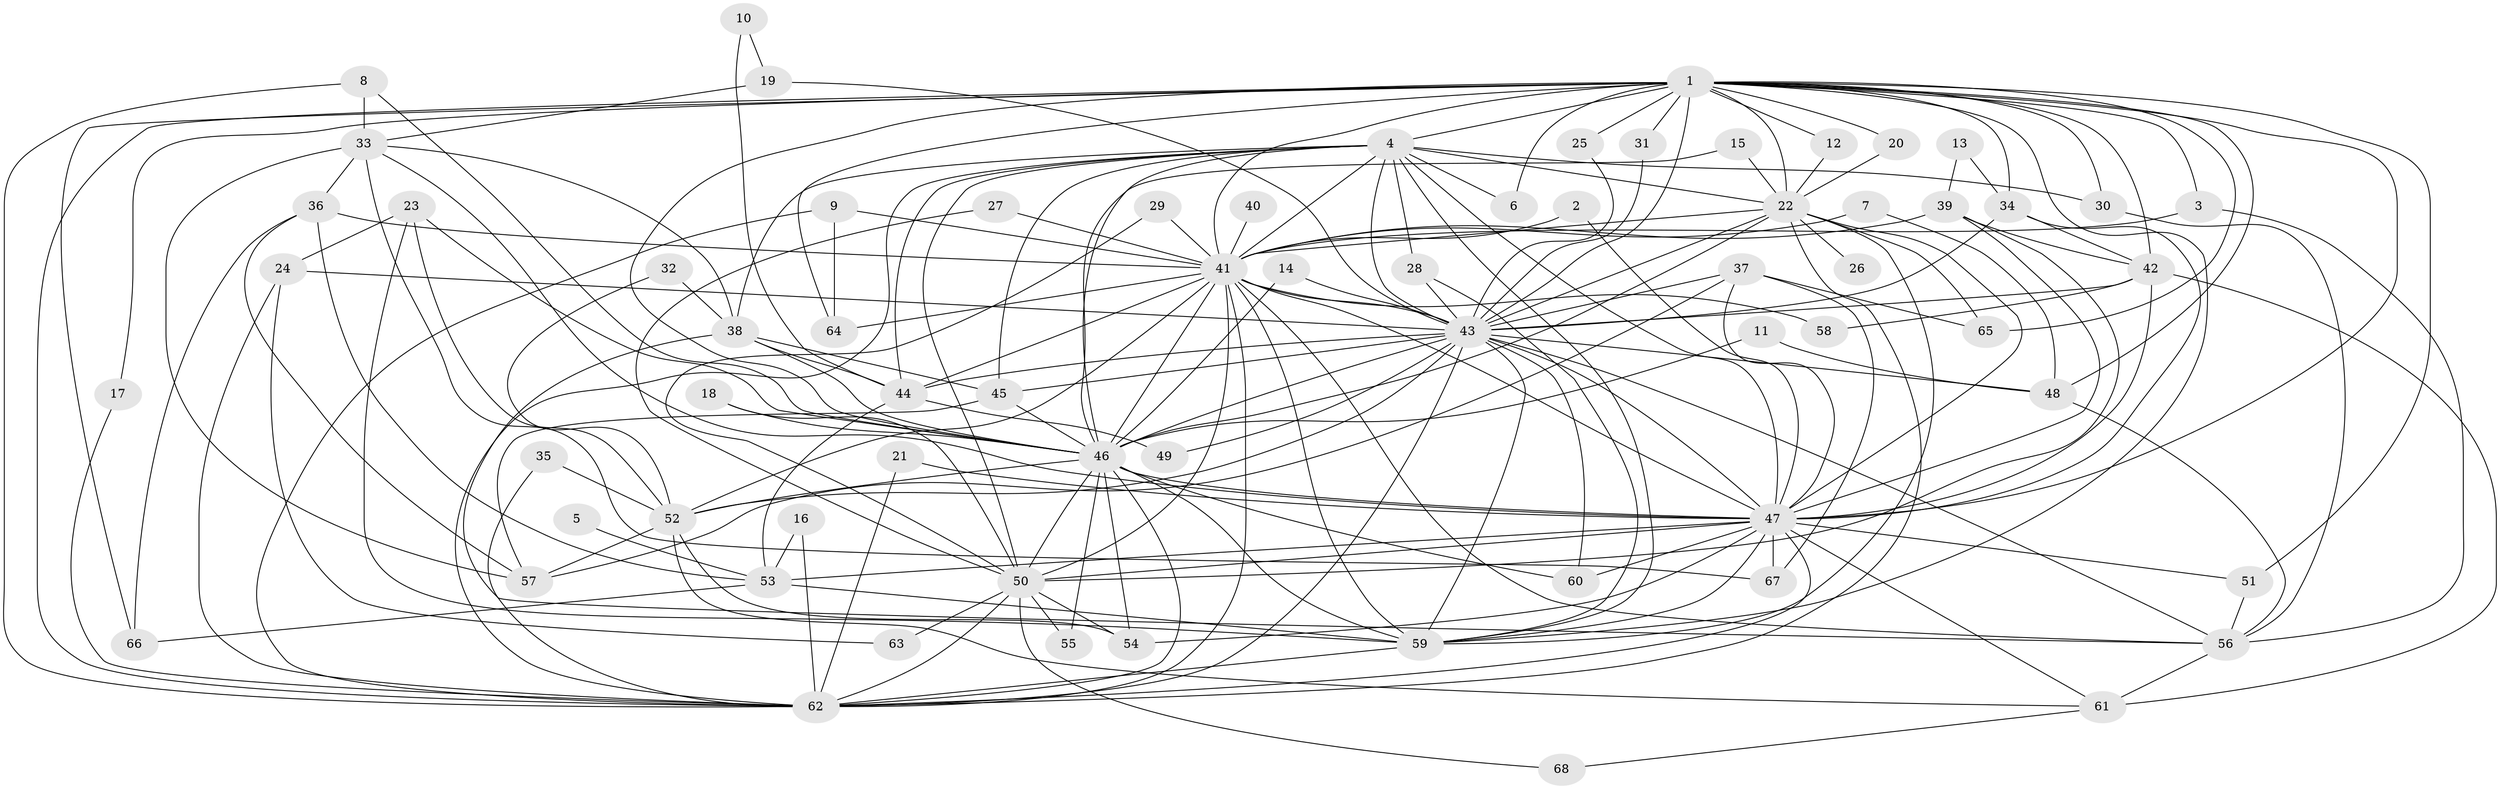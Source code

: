 // original degree distribution, {15: 0.007407407407407408, 21: 0.007407407407407408, 20: 0.007407407407407408, 16: 0.014814814814814815, 31: 0.014814814814814815, 27: 0.007407407407407408, 17: 0.007407407407407408, 29: 0.007407407407407408, 5: 0.06666666666666667, 13: 0.007407407407407408, 9: 0.007407407407407408, 3: 0.18518518518518517, 2: 0.5333333333333333, 8: 0.007407407407407408, 4: 0.08888888888888889, 7: 0.007407407407407408, 6: 0.022222222222222223}
// Generated by graph-tools (version 1.1) at 2025/25/03/09/25 03:25:40]
// undirected, 68 vertices, 187 edges
graph export_dot {
graph [start="1"]
  node [color=gray90,style=filled];
  1;
  2;
  3;
  4;
  5;
  6;
  7;
  8;
  9;
  10;
  11;
  12;
  13;
  14;
  15;
  16;
  17;
  18;
  19;
  20;
  21;
  22;
  23;
  24;
  25;
  26;
  27;
  28;
  29;
  30;
  31;
  32;
  33;
  34;
  35;
  36;
  37;
  38;
  39;
  40;
  41;
  42;
  43;
  44;
  45;
  46;
  47;
  48;
  49;
  50;
  51;
  52;
  53;
  54;
  55;
  56;
  57;
  58;
  59;
  60;
  61;
  62;
  63;
  64;
  65;
  66;
  67;
  68;
  1 -- 3 [weight=1.0];
  1 -- 4 [weight=2.0];
  1 -- 6 [weight=1.0];
  1 -- 12 [weight=1.0];
  1 -- 17 [weight=1.0];
  1 -- 20 [weight=1.0];
  1 -- 22 [weight=2.0];
  1 -- 25 [weight=1.0];
  1 -- 30 [weight=1.0];
  1 -- 31 [weight=1.0];
  1 -- 34 [weight=1.0];
  1 -- 41 [weight=2.0];
  1 -- 42 [weight=1.0];
  1 -- 43 [weight=2.0];
  1 -- 46 [weight=2.0];
  1 -- 47 [weight=3.0];
  1 -- 48 [weight=1.0];
  1 -- 51 [weight=1.0];
  1 -- 59 [weight=3.0];
  1 -- 62 [weight=3.0];
  1 -- 64 [weight=1.0];
  1 -- 65 [weight=1.0];
  1 -- 66 [weight=2.0];
  2 -- 41 [weight=1.0];
  2 -- 47 [weight=1.0];
  3 -- 41 [weight=1.0];
  3 -- 56 [weight=1.0];
  4 -- 6 [weight=1.0];
  4 -- 22 [weight=1.0];
  4 -- 28 [weight=1.0];
  4 -- 30 [weight=1.0];
  4 -- 38 [weight=1.0];
  4 -- 41 [weight=1.0];
  4 -- 43 [weight=1.0];
  4 -- 44 [weight=1.0];
  4 -- 45 [weight=1.0];
  4 -- 46 [weight=1.0];
  4 -- 47 [weight=1.0];
  4 -- 50 [weight=1.0];
  4 -- 59 [weight=1.0];
  4 -- 62 [weight=1.0];
  5 -- 53 [weight=1.0];
  7 -- 41 [weight=1.0];
  7 -- 48 [weight=1.0];
  8 -- 33 [weight=1.0];
  8 -- 46 [weight=1.0];
  8 -- 62 [weight=1.0];
  9 -- 41 [weight=1.0];
  9 -- 62 [weight=1.0];
  9 -- 64 [weight=1.0];
  10 -- 19 [weight=1.0];
  10 -- 44 [weight=1.0];
  11 -- 46 [weight=1.0];
  11 -- 48 [weight=1.0];
  12 -- 22 [weight=1.0];
  13 -- 34 [weight=1.0];
  13 -- 39 [weight=1.0];
  14 -- 43 [weight=1.0];
  14 -- 46 [weight=1.0];
  15 -- 22 [weight=1.0];
  15 -- 46 [weight=1.0];
  16 -- 53 [weight=1.0];
  16 -- 62 [weight=1.0];
  17 -- 62 [weight=1.0];
  18 -- 46 [weight=1.0];
  18 -- 50 [weight=1.0];
  19 -- 33 [weight=1.0];
  19 -- 43 [weight=1.0];
  20 -- 22 [weight=1.0];
  21 -- 47 [weight=2.0];
  21 -- 62 [weight=1.0];
  22 -- 26 [weight=1.0];
  22 -- 41 [weight=3.0];
  22 -- 43 [weight=1.0];
  22 -- 46 [weight=1.0];
  22 -- 47 [weight=1.0];
  22 -- 59 [weight=2.0];
  22 -- 62 [weight=1.0];
  22 -- 65 [weight=1.0];
  23 -- 24 [weight=1.0];
  23 -- 46 [weight=1.0];
  23 -- 52 [weight=1.0];
  23 -- 59 [weight=2.0];
  24 -- 43 [weight=1.0];
  24 -- 62 [weight=1.0];
  24 -- 63 [weight=1.0];
  25 -- 43 [weight=1.0];
  27 -- 41 [weight=1.0];
  27 -- 50 [weight=1.0];
  28 -- 43 [weight=1.0];
  28 -- 59 [weight=1.0];
  29 -- 41 [weight=1.0];
  29 -- 50 [weight=1.0];
  30 -- 56 [weight=1.0];
  31 -- 43 [weight=1.0];
  32 -- 38 [weight=1.0];
  32 -- 52 [weight=1.0];
  33 -- 36 [weight=1.0];
  33 -- 38 [weight=1.0];
  33 -- 47 [weight=1.0];
  33 -- 57 [weight=1.0];
  33 -- 67 [weight=2.0];
  34 -- 42 [weight=1.0];
  34 -- 43 [weight=1.0];
  34 -- 47 [weight=1.0];
  35 -- 52 [weight=1.0];
  35 -- 62 [weight=1.0];
  36 -- 41 [weight=1.0];
  36 -- 53 [weight=2.0];
  36 -- 57 [weight=1.0];
  36 -- 66 [weight=1.0];
  37 -- 43 [weight=1.0];
  37 -- 47 [weight=2.0];
  37 -- 57 [weight=1.0];
  37 -- 65 [weight=1.0];
  37 -- 67 [weight=1.0];
  38 -- 44 [weight=1.0];
  38 -- 45 [weight=1.0];
  38 -- 46 [weight=1.0];
  38 -- 56 [weight=1.0];
  39 -- 41 [weight=1.0];
  39 -- 42 [weight=1.0];
  39 -- 47 [weight=1.0];
  39 -- 50 [weight=1.0];
  40 -- 41 [weight=1.0];
  41 -- 43 [weight=2.0];
  41 -- 44 [weight=1.0];
  41 -- 46 [weight=2.0];
  41 -- 47 [weight=2.0];
  41 -- 50 [weight=1.0];
  41 -- 52 [weight=1.0];
  41 -- 56 [weight=1.0];
  41 -- 58 [weight=1.0];
  41 -- 59 [weight=1.0];
  41 -- 62 [weight=1.0];
  41 -- 64 [weight=1.0];
  42 -- 43 [weight=1.0];
  42 -- 47 [weight=1.0];
  42 -- 58 [weight=1.0];
  42 -- 61 [weight=1.0];
  43 -- 44 [weight=1.0];
  43 -- 45 [weight=1.0];
  43 -- 46 [weight=2.0];
  43 -- 47 [weight=2.0];
  43 -- 48 [weight=3.0];
  43 -- 49 [weight=1.0];
  43 -- 52 [weight=1.0];
  43 -- 56 [weight=1.0];
  43 -- 59 [weight=1.0];
  43 -- 60 [weight=2.0];
  43 -- 62 [weight=1.0];
  44 -- 49 [weight=1.0];
  44 -- 53 [weight=1.0];
  45 -- 46 [weight=1.0];
  45 -- 57 [weight=1.0];
  46 -- 47 [weight=2.0];
  46 -- 50 [weight=1.0];
  46 -- 52 [weight=2.0];
  46 -- 54 [weight=1.0];
  46 -- 55 [weight=1.0];
  46 -- 59 [weight=2.0];
  46 -- 60 [weight=2.0];
  46 -- 62 [weight=1.0];
  47 -- 50 [weight=1.0];
  47 -- 51 [weight=1.0];
  47 -- 53 [weight=1.0];
  47 -- 54 [weight=1.0];
  47 -- 59 [weight=1.0];
  47 -- 60 [weight=1.0];
  47 -- 61 [weight=1.0];
  47 -- 62 [weight=1.0];
  47 -- 67 [weight=1.0];
  48 -- 56 [weight=1.0];
  50 -- 54 [weight=1.0];
  50 -- 55 [weight=1.0];
  50 -- 62 [weight=1.0];
  50 -- 63 [weight=1.0];
  50 -- 68 [weight=1.0];
  51 -- 56 [weight=1.0];
  52 -- 54 [weight=1.0];
  52 -- 57 [weight=1.0];
  52 -- 61 [weight=1.0];
  53 -- 59 [weight=2.0];
  53 -- 66 [weight=1.0];
  56 -- 61 [weight=1.0];
  59 -- 62 [weight=2.0];
  61 -- 68 [weight=1.0];
}
